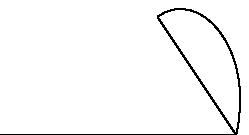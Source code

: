 
defaultfont:="ptmr8r";
warningcheck:=0;
beginfig(1)
path p,q;
u=.5cm;
q=(0u,0u)--(6u,0u)--(4u,3u);
draw q;
p=(0u,0u){curl 4000}..(6u,0u)
  ..{curl 4000}(4u,3u);
draw p;
endfig;
end;
